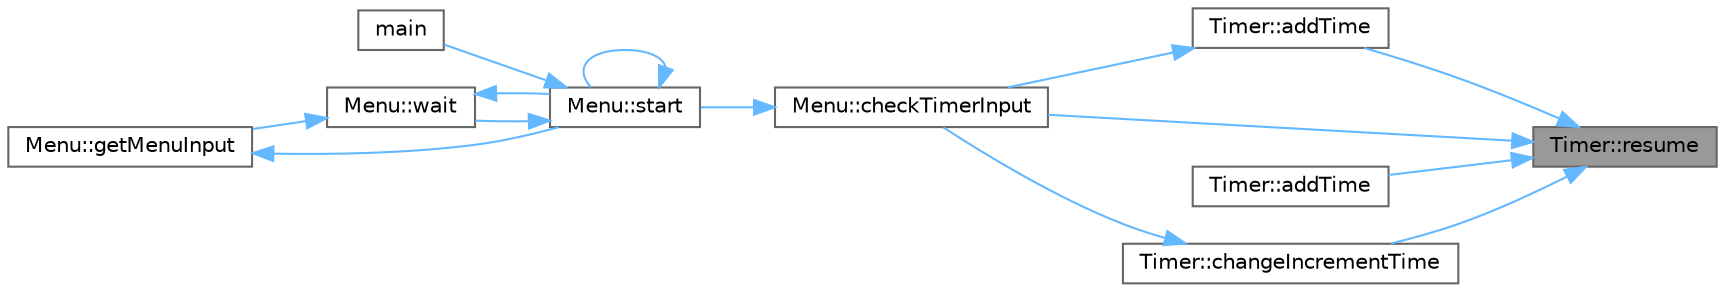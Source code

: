 digraph "Timer::resume"
{
 // INTERACTIVE_SVG=YES
 // LATEX_PDF_SIZE
  bgcolor="transparent";
  edge [fontname=Helvetica,fontsize=10,labelfontname=Helvetica,labelfontsize=10];
  node [fontname=Helvetica,fontsize=10,shape=box,height=0.2,width=0.4];
  rankdir="RL";
  Node1 [id="Node000001",label="Timer::resume",height=0.2,width=0.4,color="gray40", fillcolor="grey60", style="filled", fontcolor="black",tooltip="Resumes the timer from where it was paused by recalculating the end time."];
  Node1 -> Node2 [id="edge1_Node000001_Node000002",dir="back",color="steelblue1",style="solid",tooltip=" "];
  Node2 [id="Node000002",label="Timer::addTime",height=0.2,width=0.4,color="grey40", fillcolor="white", style="filled",URL="$class_timer.html#a8eb4527fb1f93315c79ed1fb375e6e12",tooltip=" "];
  Node2 -> Node3 [id="edge2_Node000002_Node000003",dir="back",color="steelblue1",style="solid",tooltip=" "];
  Node3 [id="Node000003",label="Menu::checkTimerInput",height=0.2,width=0.4,color="grey40", fillcolor="white", style="filled",URL="$class_menu.html#ab8d3cccd5b39987a6546f7dc1187b71e",tooltip="Checks and handles user input for the Timer."];
  Node3 -> Node4 [id="edge3_Node000003_Node000004",dir="back",color="steelblue1",style="solid",tooltip=" "];
  Node4 [id="Node000004",label="Menu::start",height=0.2,width=0.4,color="grey40", fillcolor="white", style="filled",URL="$class_menu.html#ae1ec62e738dda7faaaec850bd0b58ffe",tooltip="Starts the main menu loop, allowing the user to choose between Timer, Stopwatch, and Alarm."];
  Node4 -> Node5 [id="edge4_Node000004_Node000005",dir="back",color="steelblue1",style="solid",tooltip=" "];
  Node5 [id="Node000005",label="main",height=0.2,width=0.4,color="grey40", fillcolor="white", style="filled",URL="$main_8cpp.html#ae66f6b31b5ad750f1fe042a706a4e3d4",tooltip="The main function of the program."];
  Node4 -> Node4 [id="edge5_Node000004_Node000004",dir="back",color="steelblue1",style="solid",tooltip=" "];
  Node4 -> Node6 [id="edge6_Node000004_Node000006",dir="back",color="steelblue1",style="solid",tooltip=" "];
  Node6 [id="Node000006",label="Menu::wait",height=0.2,width=0.4,color="grey40", fillcolor="white", style="filled",URL="$class_menu.html#a4ab7d9809ad0f490ad7634a76b37589b",tooltip="Waits for a specific duration using busy-waiting."];
  Node6 -> Node7 [id="edge7_Node000006_Node000007",dir="back",color="steelblue1",style="solid",tooltip=" "];
  Node7 [id="Node000007",label="Menu::getMenuInput",height=0.2,width=0.4,color="grey40", fillcolor="white", style="filled",URL="$class_menu.html#a0699f1b4c5bd69ae1d5bee2e5043c452",tooltip="Waits for the user to press a valid key (1, 2, 3, or Q) for menu selection."];
  Node7 -> Node4 [id="edge8_Node000007_Node000004",dir="back",color="steelblue1",style="solid",tooltip=" "];
  Node6 -> Node4 [id="edge9_Node000006_Node000004",dir="back",color="steelblue1",style="solid",tooltip=" "];
  Node1 -> Node8 [id="edge10_Node000001_Node000008",dir="back",color="steelblue1",style="solid",tooltip=" "];
  Node8 [id="Node000008",label="Timer::addTime",height=0.2,width=0.4,color="grey40", fillcolor="white", style="filled",URL="$class_timer.html#ae85c869ff61b97b53ade8e701014dde6",tooltip="Adds a specified amount of time (in seconds) to the timer."];
  Node1 -> Node9 [id="edge11_Node000001_Node000009",dir="back",color="steelblue1",style="solid",tooltip=" "];
  Node9 [id="Node000009",label="Timer::changeIncrementTime",height=0.2,width=0.4,color="grey40", fillcolor="white", style="filled",URL="$class_timer.html#a1af9140ed7938e9252aef7a1e40475fb",tooltip="Allows the user to change the increment time used for adding time to the timer."];
  Node9 -> Node3 [id="edge12_Node000009_Node000003",dir="back",color="steelblue1",style="solid",tooltip=" "];
  Node1 -> Node3 [id="edge13_Node000001_Node000003",dir="back",color="steelblue1",style="solid",tooltip=" "];
}
